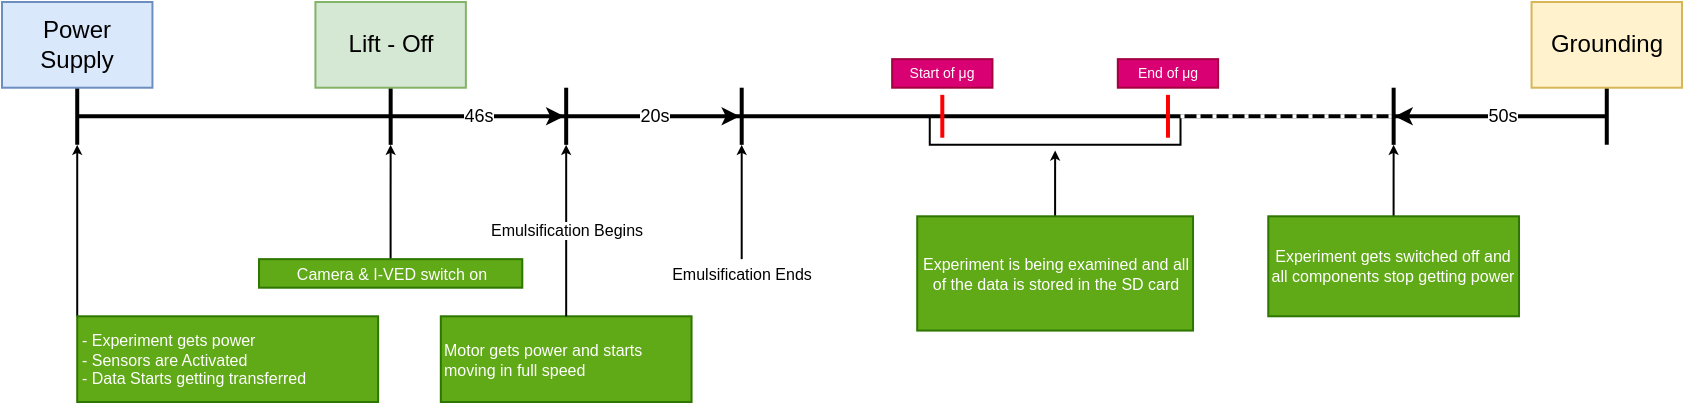<mxfile version="21.2.8" type="device">
  <diagram name="Page-1" id="2VcOVKi9R_V6PnWzOqlD">
    <mxGraphModel dx="1793" dy="1055" grid="1" gridSize="10" guides="1" tooltips="1" connect="1" arrows="1" fold="1" page="1" pageScale="1" pageWidth="1600" pageHeight="1200" math="0" shadow="0">
      <root>
        <mxCell id="0" />
        <mxCell id="1" parent="0" />
        <mxCell id="-e8rjCK4itFoFX_eNIQl-49" value="" style="group" vertex="1" connectable="0" parent="1">
          <mxGeometry x="200" y="360" width="840" height="200" as="geometry" />
        </mxCell>
        <mxCell id="-e8rjCK4itFoFX_eNIQl-2" value="" style="shape=crossbar;whiteSpace=wrap;html=1;rounded=1;strokeWidth=2;" vertex="1" parent="-e8rjCK4itFoFX_eNIQl-49">
          <mxGeometry x="37.612" y="42.857" width="764.776" height="28.571" as="geometry" />
        </mxCell>
        <mxCell id="-e8rjCK4itFoFX_eNIQl-5" value="" style="line;strokeWidth=2;direction=south;html=1;perimeter=backbonePerimeter;points=[];outlineConnect=0;" vertex="1" parent="-e8rjCK4itFoFX_eNIQl-49">
          <mxGeometry x="188.06" y="42.857" width="12.537" height="28.571" as="geometry" />
        </mxCell>
        <mxCell id="-e8rjCK4itFoFX_eNIQl-6" value="Lift - Off" style="text;html=1;strokeColor=#82b366;fillColor=#d5e8d4;align=center;verticalAlign=middle;whiteSpace=wrap;rounded=0;" vertex="1" parent="-e8rjCK4itFoFX_eNIQl-49">
          <mxGeometry x="156.716" width="75.224" height="42.857" as="geometry" />
        </mxCell>
        <mxCell id="-e8rjCK4itFoFX_eNIQl-7" value="Grounding" style="text;html=1;strokeColor=#d6b656;fillColor=#fff2cc;align=center;verticalAlign=middle;whiteSpace=wrap;rounded=0;" vertex="1" parent="-e8rjCK4itFoFX_eNIQl-49">
          <mxGeometry x="764.776" width="75.224" height="42.857" as="geometry" />
        </mxCell>
        <mxCell id="-e8rjCK4itFoFX_eNIQl-8" value="Power Supply" style="text;html=1;strokeColor=#6c8ebf;fillColor=#dae8fc;align=center;verticalAlign=middle;whiteSpace=wrap;rounded=0;" vertex="1" parent="-e8rjCK4itFoFX_eNIQl-49">
          <mxGeometry width="75.224" height="42.857" as="geometry" />
        </mxCell>
        <mxCell id="-e8rjCK4itFoFX_eNIQl-11" style="edgeStyle=orthogonalEdgeStyle;rounded=0;orthogonalLoop=1;jettySize=auto;html=1;endSize=2;" edge="1" parent="-e8rjCK4itFoFX_eNIQl-49" source="-e8rjCK4itFoFX_eNIQl-10">
          <mxGeometry relative="1" as="geometry">
            <mxPoint x="194.328" y="71.429" as="targetPoint" />
          </mxGeometry>
        </mxCell>
        <mxCell id="-e8rjCK4itFoFX_eNIQl-10" value="&lt;span style=&quot;font-size: 8px; background-color: initial;&quot;&gt;Camera &amp;amp; I-VED switch on&lt;/span&gt;" style="text;html=1;strokeColor=#2D7600;fillColor=#60a917;align=center;verticalAlign=middle;whiteSpace=wrap;rounded=0;fontColor=#ffffff;fontSize=8;spacing=2;" vertex="1" parent="-e8rjCK4itFoFX_eNIQl-49">
          <mxGeometry x="128.507" y="128.571" width="131.642" height="14.286" as="geometry" />
        </mxCell>
        <mxCell id="-e8rjCK4itFoFX_eNIQl-15" style="edgeStyle=orthogonalEdgeStyle;rounded=0;orthogonalLoop=1;jettySize=auto;html=1;entryX=0;entryY=1;entryDx=0;entryDy=0;entryPerimeter=0;endSize=2;" edge="1" parent="-e8rjCK4itFoFX_eNIQl-49" source="-e8rjCK4itFoFX_eNIQl-14" target="-e8rjCK4itFoFX_eNIQl-2">
          <mxGeometry relative="1" as="geometry">
            <mxPoint x="50.149" y="85.714" as="targetPoint" />
            <Array as="points">
              <mxPoint x="37.612" y="157.143" />
              <mxPoint x="37.612" y="157.143" />
            </Array>
          </mxGeometry>
        </mxCell>
        <mxCell id="-e8rjCK4itFoFX_eNIQl-14" value="&lt;span style=&quot;font-size: 8px; background-color: initial;&quot;&gt;- Experiment gets power&lt;br&gt;- Sensors are Activated&lt;br&gt;- Data Starts getting transferred&lt;br&gt;&lt;/span&gt;" style="text;html=1;strokeColor=#2D7600;fillColor=#60a917;align=left;verticalAlign=middle;whiteSpace=wrap;rounded=0;fontColor=#ffffff;fontSize=8;spacing=2;" vertex="1" parent="-e8rjCK4itFoFX_eNIQl-49">
          <mxGeometry x="37.612" y="157.143" width="150.448" height="42.857" as="geometry" />
        </mxCell>
        <mxCell id="-e8rjCK4itFoFX_eNIQl-16" value="" style="line;strokeWidth=2;direction=south;html=1;perimeter=backbonePerimeter;points=[];outlineConnect=0;" vertex="1" parent="-e8rjCK4itFoFX_eNIQl-49">
          <mxGeometry x="275.821" y="42.857" width="12.537" height="28.571" as="geometry" />
        </mxCell>
        <mxCell id="-e8rjCK4itFoFX_eNIQl-17" value="" style="line;strokeWidth=2;direction=south;html=1;perimeter=backbonePerimeter;points=[];outlineConnect=0;" vertex="1" parent="-e8rjCK4itFoFX_eNIQl-49">
          <mxGeometry x="363.582" y="42.857" width="12.537" height="28.571" as="geometry" />
        </mxCell>
        <mxCell id="-e8rjCK4itFoFX_eNIQl-18" value="" style="line;strokeWidth=2;direction=south;html=1;perimeter=backbonePerimeter;points=[];outlineConnect=0;fillStyle=solid;fillColor=none;strokeColor=#ff0000;" vertex="1" parent="-e8rjCK4itFoFX_eNIQl-49">
          <mxGeometry x="463.881" y="46.429" width="12.537" height="21.429" as="geometry" />
        </mxCell>
        <mxCell id="-e8rjCK4itFoFX_eNIQl-19" value="" style="line;strokeWidth=2;direction=south;html=1;perimeter=backbonePerimeter;points=[];outlineConnect=0;fillStyle=solid;fillColor=none;strokeColor=#ff0000;" vertex="1" parent="-e8rjCK4itFoFX_eNIQl-49">
          <mxGeometry x="576.716" y="46.429" width="12.537" height="21.429" as="geometry" />
        </mxCell>
        <mxCell id="-e8rjCK4itFoFX_eNIQl-24" value="Start of μg" style="text;html=1;strokeColor=#A50040;fillColor=#d80073;align=center;verticalAlign=middle;whiteSpace=wrap;rounded=0;fontColor=#ffffff;fontSize=7;" vertex="1" parent="-e8rjCK4itFoFX_eNIQl-49">
          <mxGeometry x="445.075" y="28.571" width="50.149" height="14.286" as="geometry" />
        </mxCell>
        <mxCell id="-e8rjCK4itFoFX_eNIQl-25" value="End of μg" style="text;html=1;strokeColor=#A50040;fillColor=#d80073;align=center;verticalAlign=middle;whiteSpace=wrap;rounded=0;fontColor=#ffffff;fontSize=7;" vertex="1" parent="-e8rjCK4itFoFX_eNIQl-49">
          <mxGeometry x="557.91" y="28.571" width="50.149" height="14.286" as="geometry" />
        </mxCell>
        <mxCell id="-e8rjCK4itFoFX_eNIQl-27" value="" style="endArrow=classic;html=1;rounded=0;" edge="1" parent="-e8rjCK4itFoFX_eNIQl-49" source="-e8rjCK4itFoFX_eNIQl-5" target="-e8rjCK4itFoFX_eNIQl-16">
          <mxGeometry relative="1" as="geometry">
            <mxPoint x="263.284" y="71.429" as="sourcePoint" />
            <mxPoint x="300.896" y="85.714" as="targetPoint" />
          </mxGeometry>
        </mxCell>
        <mxCell id="-e8rjCK4itFoFX_eNIQl-28" value="46s" style="edgeLabel;resizable=0;html=1;align=center;verticalAlign=middle;fontSize=9;" connectable="0" vertex="1" parent="-e8rjCK4itFoFX_eNIQl-27">
          <mxGeometry relative="1" as="geometry" />
        </mxCell>
        <mxCell id="-e8rjCK4itFoFX_eNIQl-29" value="" style="endArrow=classic;html=1;rounded=0;" edge="1" parent="-e8rjCK4itFoFX_eNIQl-49" source="-e8rjCK4itFoFX_eNIQl-16" target="-e8rjCK4itFoFX_eNIQl-17">
          <mxGeometry relative="1" as="geometry">
            <mxPoint x="278.328" y="100" as="sourcePoint" />
            <mxPoint x="363.582" y="100" as="targetPoint" />
          </mxGeometry>
        </mxCell>
        <mxCell id="-e8rjCK4itFoFX_eNIQl-30" value="20s" style="edgeLabel;resizable=0;html=1;align=center;verticalAlign=middle;fontSize=9;" connectable="0" vertex="1" parent="-e8rjCK4itFoFX_eNIQl-29">
          <mxGeometry relative="1" as="geometry" />
        </mxCell>
        <mxCell id="-e8rjCK4itFoFX_eNIQl-31" value="" style="shape=partialRectangle;whiteSpace=wrap;html=1;bottom=1;right=1;left=1;top=0;fillColor=none;routingCenterX=-0.5;" vertex="1" parent="-e8rjCK4itFoFX_eNIQl-49">
          <mxGeometry x="463.881" y="57.143" width="125.373" height="14.286" as="geometry" />
        </mxCell>
        <mxCell id="-e8rjCK4itFoFX_eNIQl-32" value="&lt;span style=&quot;font-size: 8px; background-color: initial;&quot;&gt;Motor gets power and starts moving in full speed&lt;br&gt;&lt;/span&gt;" style="text;html=1;strokeColor=#2D7600;fillColor=#60a917;align=left;verticalAlign=middle;whiteSpace=wrap;rounded=0;fontColor=#ffffff;fontSize=8;spacing=2;" vertex="1" parent="-e8rjCK4itFoFX_eNIQl-49">
          <mxGeometry x="219.403" y="157.143" width="125.373" height="42.857" as="geometry" />
        </mxCell>
        <mxCell id="-e8rjCK4itFoFX_eNIQl-34" value="" style="endArrow=classic;html=1;rounded=0;exitX=0.5;exitY=0;exitDx=0;exitDy=0;endSize=2;" edge="1" parent="-e8rjCK4itFoFX_eNIQl-49" source="-e8rjCK4itFoFX_eNIQl-32">
          <mxGeometry relative="1" as="geometry">
            <mxPoint x="313.433" y="128.571" as="sourcePoint" />
            <mxPoint x="282.09" y="71.429" as="targetPoint" />
          </mxGeometry>
        </mxCell>
        <mxCell id="-e8rjCK4itFoFX_eNIQl-35" value="Emulsification Begins" style="edgeLabel;resizable=0;html=1;align=center;verticalAlign=middle;fontSize=8;" connectable="0" vertex="1" parent="-e8rjCK4itFoFX_eNIQl-34">
          <mxGeometry relative="1" as="geometry" />
        </mxCell>
        <mxCell id="-e8rjCK4itFoFX_eNIQl-37" value="" style="endArrow=classic;html=1;rounded=0;endSize=2;exitX=0.5;exitY=0;exitDx=0;exitDy=0;" edge="1" parent="-e8rjCK4itFoFX_eNIQl-49" source="-e8rjCK4itFoFX_eNIQl-39">
          <mxGeometry relative="1" as="geometry">
            <mxPoint x="369.851" y="100" as="sourcePoint" />
            <mxPoint x="369.851" y="71.429" as="targetPoint" />
          </mxGeometry>
        </mxCell>
        <mxCell id="-e8rjCK4itFoFX_eNIQl-39" value="Emulsification Ends" style="text;html=1;strokeColor=none;fillColor=none;align=center;verticalAlign=middle;whiteSpace=wrap;rounded=0;fontSize=8;" vertex="1" parent="-e8rjCK4itFoFX_eNIQl-49">
          <mxGeometry x="322.836" y="128.571" width="94.03" height="14.286" as="geometry" />
        </mxCell>
        <mxCell id="-e8rjCK4itFoFX_eNIQl-41" style="edgeStyle=orthogonalEdgeStyle;rounded=0;orthogonalLoop=1;jettySize=auto;html=1;entryX=0.5;entryY=1.196;entryDx=0;entryDy=0;entryPerimeter=0;endSize=2;" edge="1" parent="-e8rjCK4itFoFX_eNIQl-49" source="-e8rjCK4itFoFX_eNIQl-40" target="-e8rjCK4itFoFX_eNIQl-31">
          <mxGeometry relative="1" as="geometry" />
        </mxCell>
        <mxCell id="-e8rjCK4itFoFX_eNIQl-40" value="&lt;span style=&quot;font-size: 8px; background-color: initial;&quot;&gt;Experiment is being examined and all of the data is stored in the SD card&lt;br&gt;&lt;/span&gt;" style="text;html=1;strokeColor=#2D7600;fillColor=#60a917;align=center;verticalAlign=middle;whiteSpace=wrap;rounded=0;fontColor=#ffffff;fontSize=8;spacing=2;" vertex="1" parent="-e8rjCK4itFoFX_eNIQl-49">
          <mxGeometry x="457.612" y="107.143" width="137.91" height="57.143" as="geometry" />
        </mxCell>
        <mxCell id="-e8rjCK4itFoFX_eNIQl-42" value="" style="endArrow=classic;html=1;rounded=0;exitX=1;exitY=0.5;exitDx=0;exitDy=0;exitPerimeter=0;" edge="1" parent="-e8rjCK4itFoFX_eNIQl-49" source="-e8rjCK4itFoFX_eNIQl-2" target="-e8rjCK4itFoFX_eNIQl-45">
          <mxGeometry relative="1" as="geometry">
            <mxPoint x="651.94" y="135.257" as="sourcePoint" />
            <mxPoint x="738.448" y="135.257" as="targetPoint" />
          </mxGeometry>
        </mxCell>
        <mxCell id="-e8rjCK4itFoFX_eNIQl-43" value="50s" style="edgeLabel;resizable=0;html=1;align=center;verticalAlign=middle;fontSize=9;" connectable="0" vertex="1" parent="-e8rjCK4itFoFX_eNIQl-42">
          <mxGeometry relative="1" as="geometry" />
        </mxCell>
        <mxCell id="-e8rjCK4itFoFX_eNIQl-45" value="" style="line;strokeWidth=2;direction=south;html=1;perimeter=backbonePerimeter;points=[];outlineConnect=0;" vertex="1" parent="-e8rjCK4itFoFX_eNIQl-49">
          <mxGeometry x="689.552" y="42.857" width="12.537" height="28.571" as="geometry" />
        </mxCell>
        <mxCell id="-e8rjCK4itFoFX_eNIQl-47" style="edgeStyle=orthogonalEdgeStyle;rounded=0;orthogonalLoop=1;jettySize=auto;html=1;endSize=2;" edge="1" parent="-e8rjCK4itFoFX_eNIQl-49" source="-e8rjCK4itFoFX_eNIQl-46">
          <mxGeometry relative="1" as="geometry">
            <mxPoint x="695.821" y="71.429" as="targetPoint" />
          </mxGeometry>
        </mxCell>
        <mxCell id="-e8rjCK4itFoFX_eNIQl-46" value="&lt;span style=&quot;font-size: 8px; background-color: initial;&quot;&gt;Experiment gets switched off and all components stop getting power&lt;br&gt;&lt;/span&gt;" style="text;html=1;strokeColor=#2D7600;fillColor=#60a917;align=center;verticalAlign=middle;whiteSpace=wrap;rounded=0;fontColor=#ffffff;fontSize=8;spacing=2;" vertex="1" parent="-e8rjCK4itFoFX_eNIQl-49">
          <mxGeometry x="633.134" y="107.143" width="125.373" height="50" as="geometry" />
        </mxCell>
        <mxCell id="-e8rjCK4itFoFX_eNIQl-48" value="" style="endArrow=none;dashed=1;html=1;dashPattern=1 3;strokeWidth=2;rounded=0;exitX=1;exitY=0;exitDx=0;exitDy=0;strokeColor=#ffffff;" edge="1" parent="-e8rjCK4itFoFX_eNIQl-49" source="-e8rjCK4itFoFX_eNIQl-31" target="-e8rjCK4itFoFX_eNIQl-45">
          <mxGeometry width="50" height="50" relative="1" as="geometry">
            <mxPoint x="601.791" y="100" as="sourcePoint" />
            <mxPoint x="664.478" y="28.571" as="targetPoint" />
          </mxGeometry>
        </mxCell>
      </root>
    </mxGraphModel>
  </diagram>
</mxfile>
